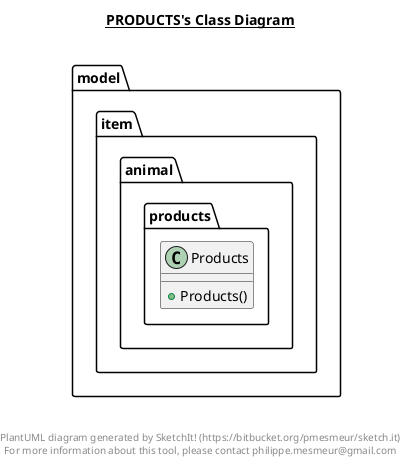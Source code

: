 @startuml

title __PRODUCTS's Class Diagram__\n

  namespace model {
    namespace item {
      namespace animal {
        namespace products {
          class model.item.animal.products.Products {
              + Products()
          }
        }
      }
    }
  }
  



right footer


PlantUML diagram generated by SketchIt! (https://bitbucket.org/pmesmeur/sketch.it)
For more information about this tool, please contact philippe.mesmeur@gmail.com
endfooter

@enduml
